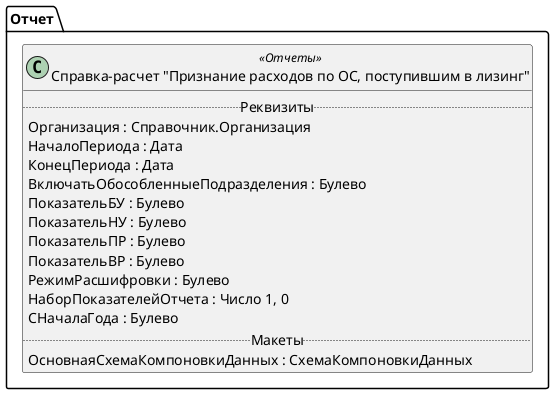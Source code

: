 ﻿@startuml СправкаРасчетПризнаниеРасходовПоОСПоступившимВЛизинг
'!include templates.wsd
'..\include templates.wsd
class Отчет.СправкаРасчетПризнаниеРасходовПоОСПоступившимВЛизинг as "Справка-расчет "Признание расходов по ОС, поступившим в лизинг"" <<Отчеты>>
{
..Реквизиты..
Организация : Справочник.Организация
НачалоПериода : Дата
КонецПериода : Дата
ВключатьОбособленныеПодразделения : Булево
ПоказательБУ : Булево
ПоказательНУ : Булево
ПоказательПР : Булево
ПоказательВР : Булево
РежимРасшифровки : Булево
НаборПоказателейОтчета : Число 1, 0
СНачалаГода : Булево
..Макеты..
ОсновнаяСхемаКомпоновкиДанных : СхемаКомпоновкиДанных
}
@enduml
